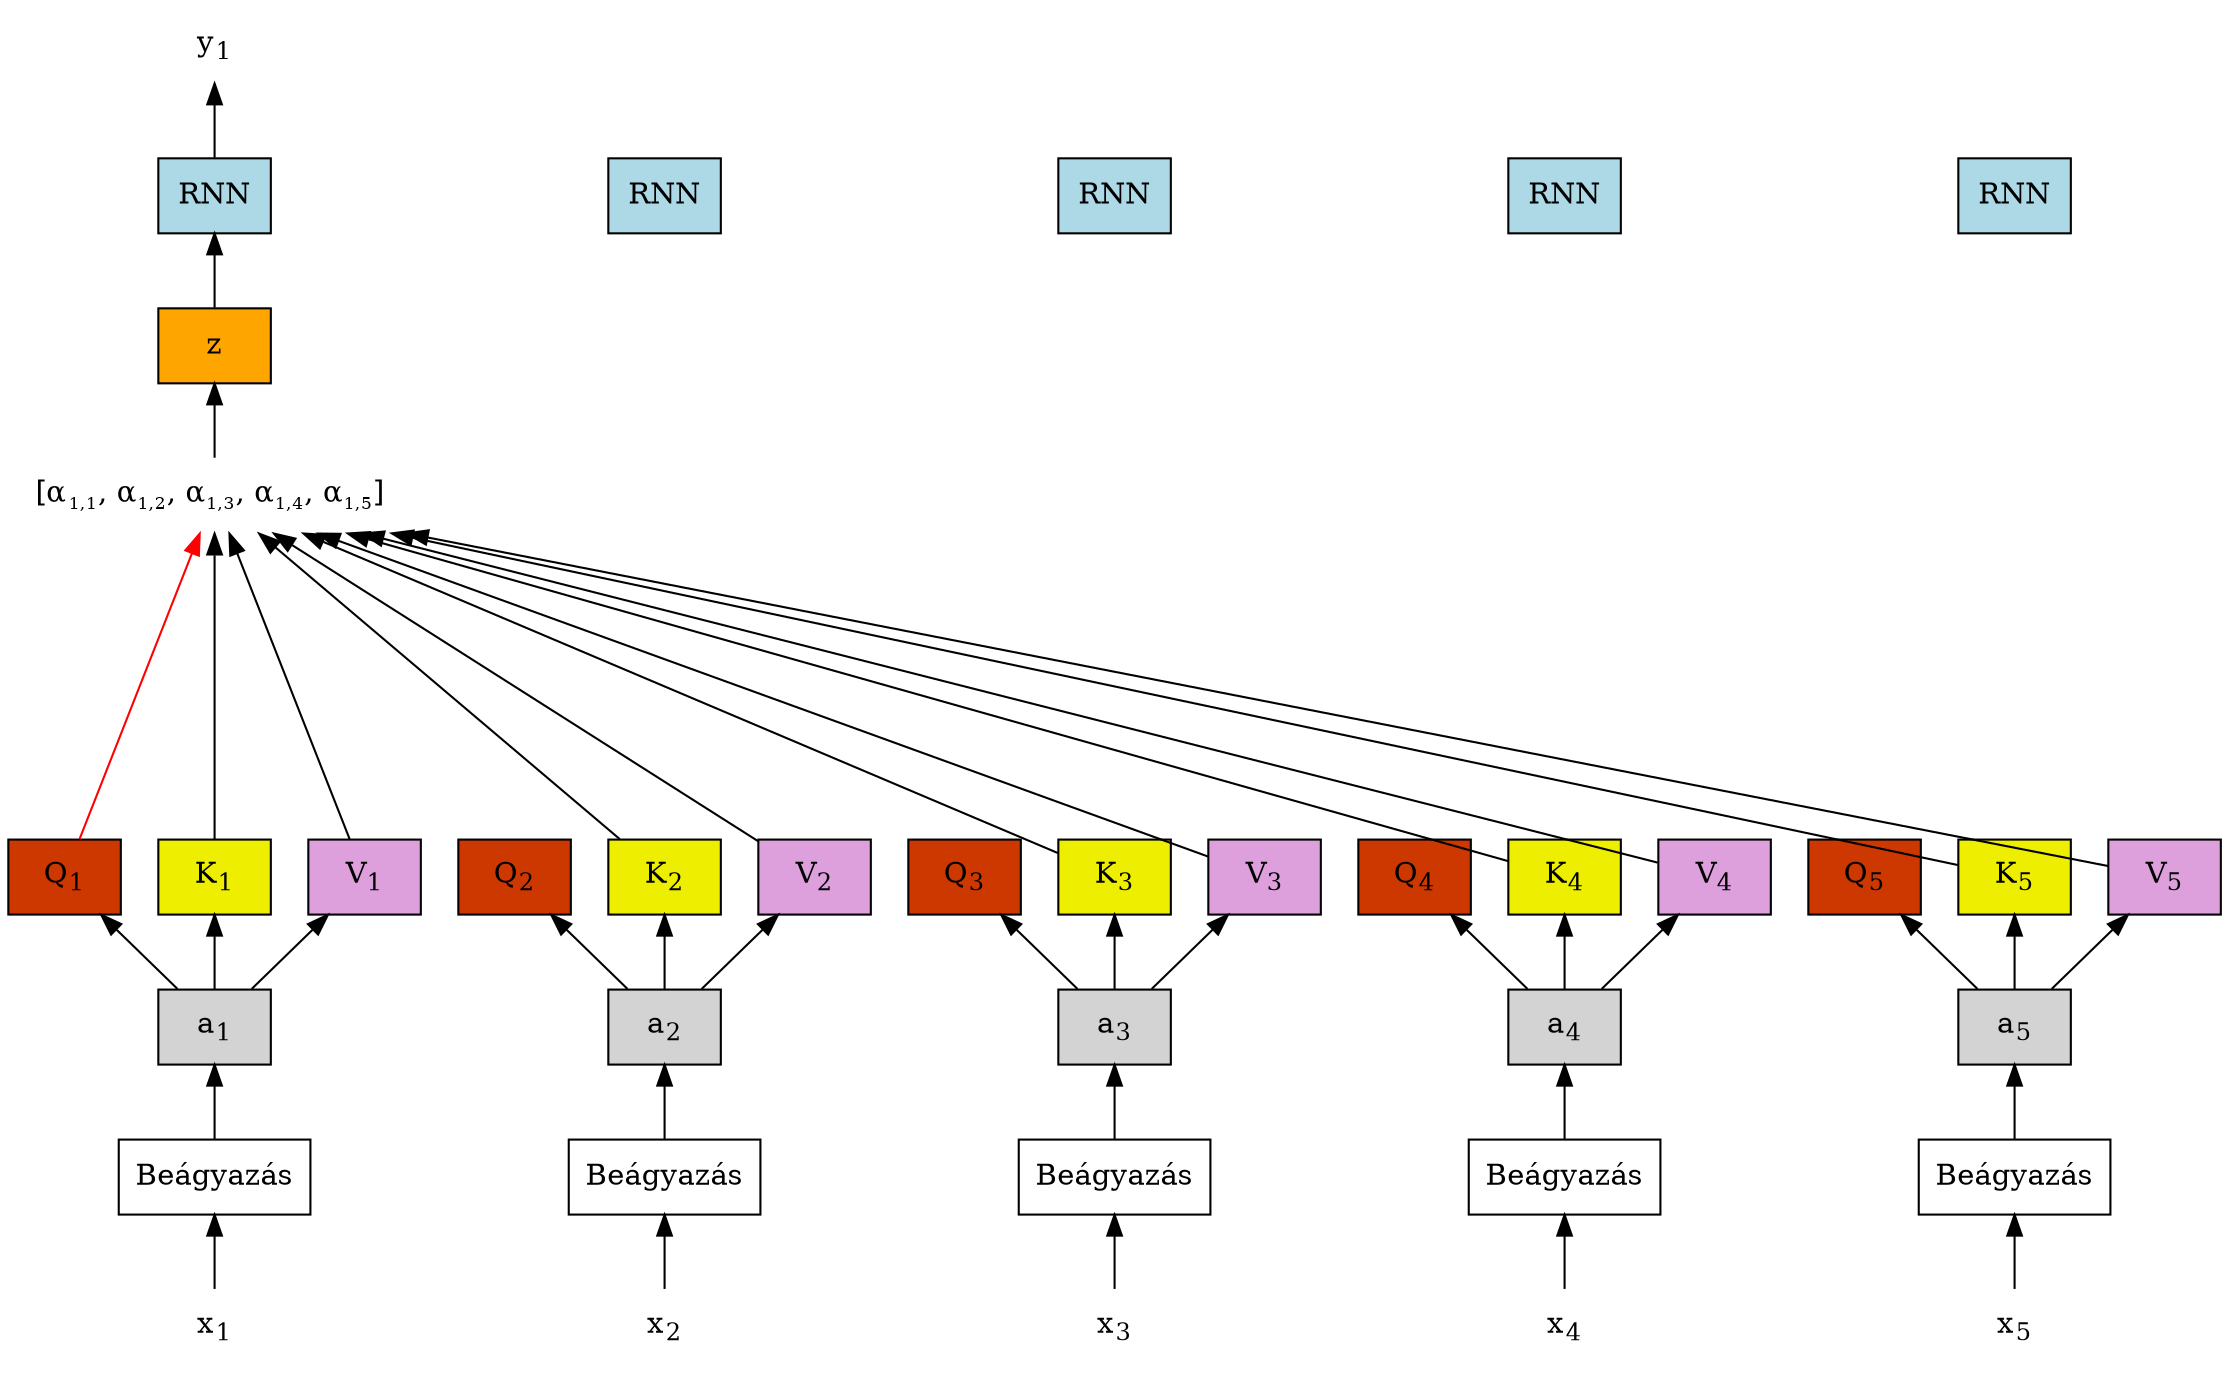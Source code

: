digraph transformer {
    graph [dpi=300]
    rankdir = "BT"

    x1 [label=<x<sub>1</sub>>, shape="plaintext"]
    x2 [label=<x<sub>2</sub>>, shape="plaintext"]
    x3 [label=<x<sub>3</sub>>, shape="plaintext"]
    x4 [label=<x<sub>4</sub>>, shape="plaintext"]
    x5 [label=<x<sub>5</sub>>, shape="plaintext"]

    a1 [label=<a<sub>1</sub>>, shape="rectangle", style="filled", fillcolor=""]
    a2 [label=<a<sub>2</sub>>, shape="rectangle", style="filled", fillcolor=""]
    a3 [label=<a<sub>3</sub>>, shape="rectangle", style="filled", fillcolor=""]
    a4 [label=<a<sub>4</sub>>, shape="rectangle", style="filled", fillcolor=""]
    a5 [label=<a<sub>5</sub>>, shape="rectangle", style="filled", fillcolor=""]

    q1 [label=<Q<sub>1</sub>>, shape="rectangle", style="filled", fillcolor="orangered3"]
    q2 [label=<Q<sub>2</sub>>, shape="rectangle", style="filled", fillcolor="orangered3"]
    q3 [label=<Q<sub>3</sub>>, shape="rectangle", style="filled", fillcolor="orangered3"]
    q4 [label=<Q<sub>4</sub>>, shape="rectangle", style="filled", fillcolor="orangered3"]
    q5 [label=<Q<sub>5</sub>>, shape="rectangle", style="filled", fillcolor="orangered3"]

    k1 [label=<K<sub>1</sub>>, shape="rectangle", style="filled", fillcolor="yellow2"]
    k2 [label=<K<sub>2</sub>>, shape="rectangle", style="filled", fillcolor="yellow2"]
    k3 [label=<K<sub>3</sub>>, shape="rectangle", style="filled", fillcolor="yellow2"]
    k4 [label=<K<sub>4</sub>>, shape="rectangle", style="filled", fillcolor="yellow2"]
    k5 [label=<K<sub>5</sub>>, shape="rectangle", style="filled", fillcolor="yellow2"]

    v1 [label=<V<sub>1</sub>>, shape="rectangle", style="filled", fillcolor="plum"]
    v2 [label=<V<sub>2</sub>>, shape="rectangle", style="filled", fillcolor="plum"]
    v3 [label=<V<sub>3</sub>>, shape="rectangle", style="filled", fillcolor="plum"]
    v4 [label=<V<sub>4</sub>>, shape="rectangle", style="filled", fillcolor="plum"]
    v5 [label=<V<sub>5</sub>>, shape="rectangle", style="filled", fillcolor="plum"]

    embed1 [label="Beágyazás", shape="rectangle"]    
    embed2 [label="Beágyazás", shape="rectangle"]    
    embed3 [label="Beágyazás", shape="rectangle"]    
    embed4 [label="Beágyazás", shape="rectangle"]    
    embed5 [label="Beágyazás", shape="rectangle"]    

    alpha1 [label=<[α<sub><font point-size="10">1,1</font></sub>, α<sub><font point-size="10">1,2</font></sub>, α<sub><font point-size="10">1,3</font></sub>, α<sub><font point-size="10">1,4</font></sub>, α<sub><font point-size="10">1,5</font></sub>] >, shape="plaintext"]
    //alpha2 [label=<[α<sub><font point-size="10">2,1</font></sub>, α<sub><font point-size="10">2,2</font></sub>, α<sub><font point-size="10">2,3</font></sub>, α<sub><font point-size="10">2,4</font></sub>, α<sub><font point-size="10">2,5</font></sub>] >, shape="plaintext"]
    //alpha3 [label=<[α<sub><font point-size="10">3,1</font></sub>, α<sub><font point-size="10">3,2</font></sub>, α<sub><font point-size="10">3,3</font></sub>, α<sub><font point-size="10">3,4</font></sub>, α<sub><font point-size="10">3,5</font></sub>] >, shape="plaintext"]
    //alpha4 [label=<[α<sub><font point-size="10">4,1</font></sub>, α<sub><font point-size="10">4,2</font></sub>, α<sub><font point-size="10">4,3</font></sub>, α<sub><font point-size="10">4,4</font></sub>, α<sub><font point-size="10">4,5</font></sub>] >, shape="plaintext"]
    //alpha5 [label=<[α<sub><font point-size="10">5,1</font></sub>, α<sub><font point-size="10">5,2</font></sub>, α<sub><font point-size="10">5,3</font></sub>, α<sub><font point-size="10">5,4</font></sub>, α<sub><font point-size="10">5,5</font></sub>] >, shape="plaintext"]

    z [label="z", shape="rectangle", style="filled", fillcolor="orange"]
    
    rnn1 [label="RNN", shape="rectangle", style="filled", fillcolor="lightblue"]
    rnn2 [label="RNN", shape="rectangle", style="filled", fillcolor="lightblue"]
    rnn3 [label="RNN", shape="rectangle", style="filled", fillcolor="lightblue"]
    rnn4 [label="RNN", shape="rectangle", style="filled", fillcolor="lightblue"]
    rnn5 [label="RNN", shape="rectangle", style="filled", fillcolor="lightblue"]
    
    y1 [label=<y<sub>1</sub>>, shape="rectangle", shape="plaintext"]
    //y2 [label=<y<sub>2</sub>>, shape="rectangle", shape="plaintext"]
    //y3 [label=<y<sub>3</sub>>, shape="rectangle", shape="plaintext"]
    //y4 [label=<y<sub>4</sub>>, shape="rectangle", shape="plaintext"]
    //y5 [label=<y<sub>5</sub>>, shape="rectangle", shape="plaintext"]


    x1 -> embed1
    x2 -> embed2
    x3 -> embed3
    x4 -> embed4
    x5 -> embed5

    embed1 -> a1
    embed2 -> a2
    embed3 -> a3
    embed4 -> a4
    embed5 -> a5

    a1 -> q1
    a1 -> k1
    a1 -> v1
    a2 -> q2
    a2 -> k2
    a2 -> v2
    a3 -> q3
    a3 -> k3
    a3 -> v3
    a4 -> q4
    a4 -> k4
    a4 -> v4
    a5 -> q5
    a5 -> k5
    a5 -> v5
    splines="False"
    q1 -> alpha1 [minlen=4, constraint="True", color="red"]
    k1 -> alpha1 [minlen=4, constraint="True"]
    v1 -> alpha1 [minlen=4, constraint="True"]
    k2 -> alpha1 [minlen=4, constraint="False"]
    v2 -> alpha1 [minlen=4, constraint="False"]
    k3 -> alpha1 [minlen=4, constraint="False"]
    v3 -> alpha1 [minlen=4, constraint="False"]
    k4 -> alpha1 [minlen=4, constraint="False"]
    v4 -> alpha1 [minlen=4, constraint="False"]
    k5 -> alpha1 [minlen=4, constraint="False"]
    v5 -> alpha1 [minlen=4, constraint="False"]
    
    {rank="same"; rnn1; rnn2; rnn3; rnn4; rnn5;}

    rnn1 -> rnn2 [constraint="false", style="invis", minlen=9]
    rnn2 -> rnn3 [constraint="false", style="invis", minlen=9]
    rnn3 -> rnn4 [constraint="false", style="invis", minlen=9]
    rnn4 -> rnn5 [constraint="false", style="invis", minlen=9]

    alpha1 -> z
    z -> rnn1
    rnn1 -> y1



















}